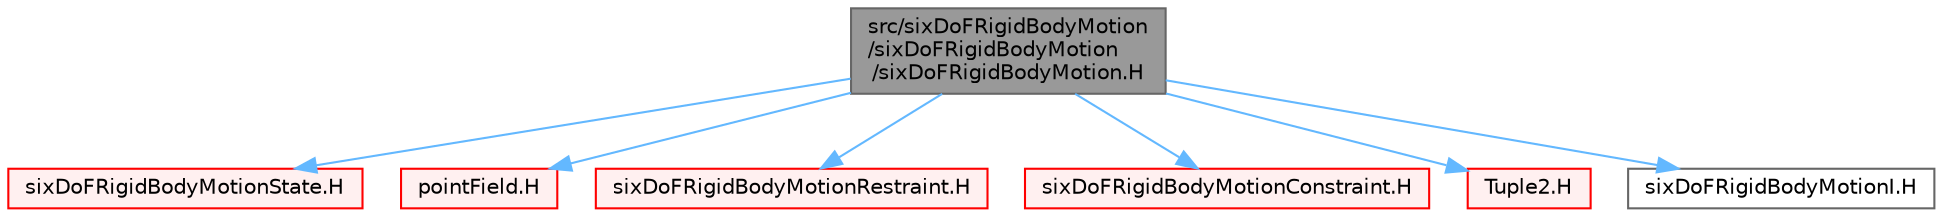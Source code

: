 digraph "src/sixDoFRigidBodyMotion/sixDoFRigidBodyMotion/sixDoFRigidBodyMotion.H"
{
 // LATEX_PDF_SIZE
  bgcolor="transparent";
  edge [fontname=Helvetica,fontsize=10,labelfontname=Helvetica,labelfontsize=10];
  node [fontname=Helvetica,fontsize=10,shape=box,height=0.2,width=0.4];
  Node1 [id="Node000001",label="src/sixDoFRigidBodyMotion\l/sixDoFRigidBodyMotion\l/sixDoFRigidBodyMotion.H",height=0.2,width=0.4,color="gray40", fillcolor="grey60", style="filled", fontcolor="black",tooltip=" "];
  Node1 -> Node2 [id="edge1_Node000001_Node000002",color="steelblue1",style="solid",tooltip=" "];
  Node2 [id="Node000002",label="sixDoFRigidBodyMotionState.H",height=0.2,width=0.4,color="red", fillcolor="#FFF0F0", style="filled",URL="$sixDoFRigidBodyMotionState_8H.html",tooltip=" "];
  Node1 -> Node161 [id="edge2_Node000001_Node000161",color="steelblue1",style="solid",tooltip=" "];
  Node161 [id="Node000161",label="pointField.H",height=0.2,width=0.4,color="red", fillcolor="#FFF0F0", style="filled",URL="$pointField_8H.html",tooltip=" "];
  Node1 -> Node211 [id="edge3_Node000001_Node000211",color="steelblue1",style="solid",tooltip=" "];
  Node211 [id="Node000211",label="sixDoFRigidBodyMotionRestraint.H",height=0.2,width=0.4,color="red", fillcolor="#FFF0F0", style="filled",URL="$sixDoFRigidBodyMotionRestraint_8H.html",tooltip=" "];
  Node1 -> Node277 [id="edge4_Node000001_Node000277",color="steelblue1",style="solid",tooltip=" "];
  Node277 [id="Node000277",label="sixDoFRigidBodyMotionConstraint.H",height=0.2,width=0.4,color="red", fillcolor="#FFF0F0", style="filled",URL="$sixDoFRigidBodyMotionConstraint_8H.html",tooltip=" "];
  Node1 -> Node195 [id="edge5_Node000001_Node000195",color="steelblue1",style="solid",tooltip=" "];
  Node195 [id="Node000195",label="Tuple2.H",height=0.2,width=0.4,color="red", fillcolor="#FFF0F0", style="filled",URL="$Tuple2_8H.html",tooltip=" "];
  Node1 -> Node282 [id="edge6_Node000001_Node000282",color="steelblue1",style="solid",tooltip=" "];
  Node282 [id="Node000282",label="sixDoFRigidBodyMotionI.H",height=0.2,width=0.4,color="grey40", fillcolor="white", style="filled",URL="$sixDoFRigidBodyMotionI_8H.html",tooltip=" "];
}
